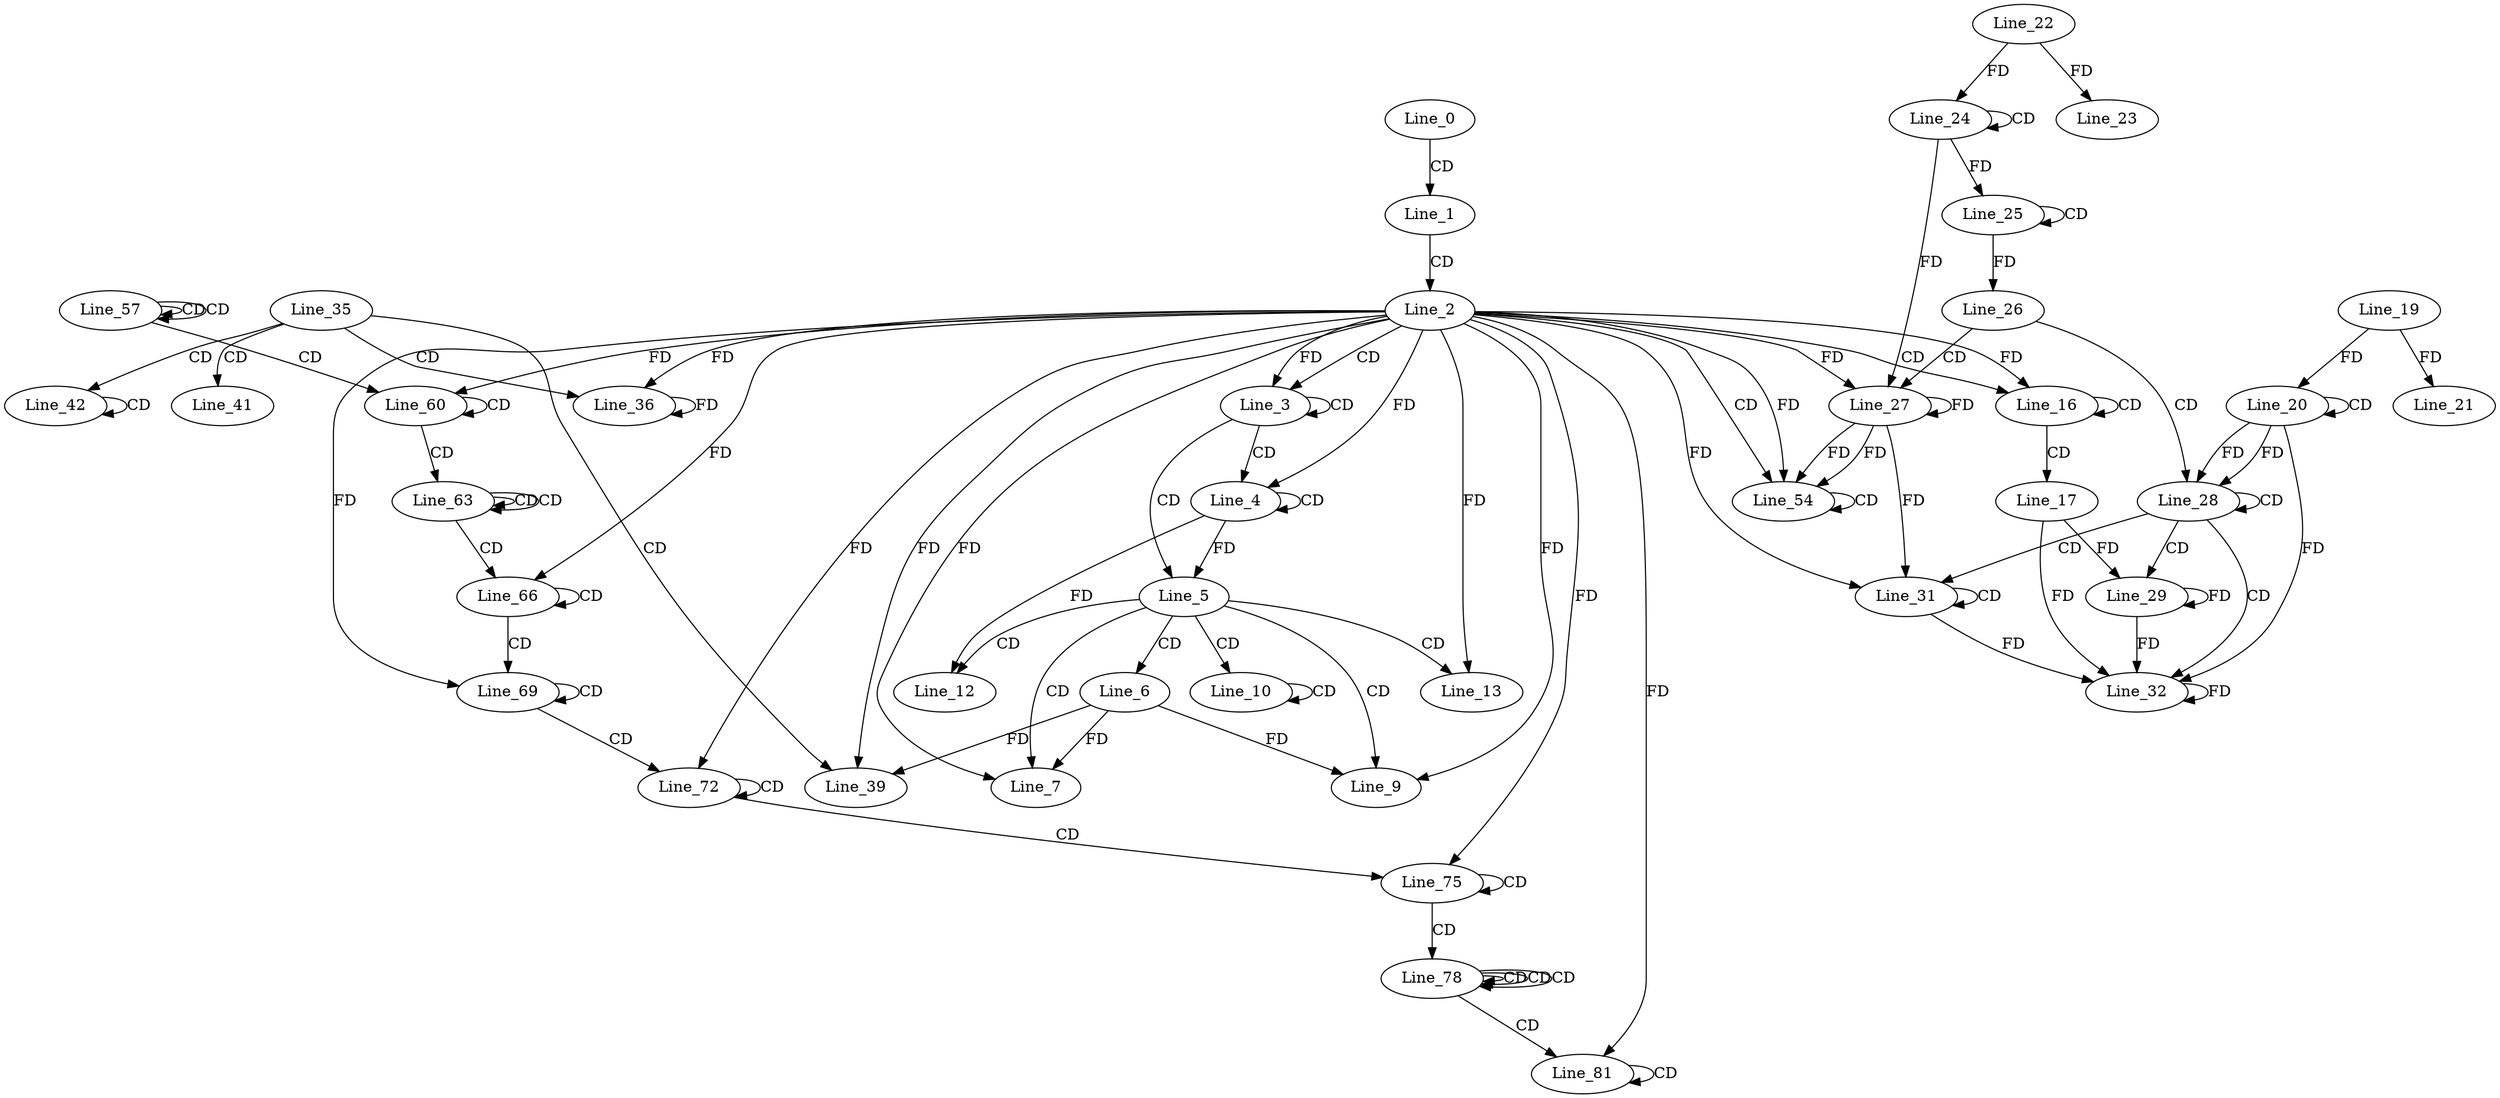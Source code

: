 digraph G {
  Line_0;
  Line_1;
  Line_2;
  Line_3;
  Line_3;
  Line_4;
  Line_4;
  Line_5;
  Line_6;
  Line_7;
  Line_7;
  Line_9;
  Line_9;
  Line_10;
  Line_10;
  Line_12;
  Line_12;
  Line_13;
  Line_16;
  Line_16;
  Line_17;
  Line_20;
  Line_20;
  Line_19;
  Line_21;
  Line_21;
  Line_22;
  Line_23;
  Line_24;
  Line_24;
  Line_25;
  Line_25;
  Line_26;
  Line_27;
  Line_27;
  Line_28;
  Line_28;
  Line_29;
  Line_31;
  Line_31;
  Line_31;
  Line_32;
  Line_32;
  Line_35;
  Line_36;
  Line_39;
  Line_39;
  Line_41;
  Line_41;
  Line_42;
  Line_42;
  Line_54;
  Line_54;
  Line_57;
  Line_57;
  Line_57;
  Line_57;
  Line_57;
  Line_60;
  Line_60;
  Line_60;
  Line_63;
  Line_63;
  Line_63;
  Line_63;
  Line_63;
  Line_66;
  Line_66;
  Line_66;
  Line_69;
  Line_69;
  Line_69;
  Line_69;
  Line_72;
  Line_72;
  Line_72;
  Line_72;
  Line_75;
  Line_75;
  Line_75;
  Line_75;
  Line_78;
  Line_78;
  Line_78;
  Line_78;
  Line_78;
  Line_78;
  Line_78;
  Line_81;
  Line_81;
  Line_81;
  Line_0 -> Line_1 [ label="CD" ];
  Line_1 -> Line_2 [ label="CD" ];
  Line_2 -> Line_3 [ label="CD" ];
  Line_3 -> Line_3 [ label="CD" ];
  Line_2 -> Line_3 [ label="FD" ];
  Line_3 -> Line_4 [ label="CD" ];
  Line_4 -> Line_4 [ label="CD" ];
  Line_2 -> Line_4 [ label="FD" ];
  Line_3 -> Line_5 [ label="CD" ];
  Line_4 -> Line_5 [ label="FD" ];
  Line_5 -> Line_6 [ label="CD" ];
  Line_5 -> Line_7 [ label="CD" ];
  Line_6 -> Line_7 [ label="FD" ];
  Line_2 -> Line_7 [ label="FD" ];
  Line_5 -> Line_9 [ label="CD" ];
  Line_2 -> Line_9 [ label="FD" ];
  Line_6 -> Line_9 [ label="FD" ];
  Line_5 -> Line_10 [ label="CD" ];
  Line_10 -> Line_10 [ label="CD" ];
  Line_5 -> Line_12 [ label="CD" ];
  Line_4 -> Line_12 [ label="FD" ];
  Line_5 -> Line_13 [ label="CD" ];
  Line_2 -> Line_13 [ label="FD" ];
  Line_2 -> Line_16 [ label="CD" ];
  Line_16 -> Line_16 [ label="CD" ];
  Line_2 -> Line_16 [ label="FD" ];
  Line_16 -> Line_17 [ label="CD" ];
  Line_20 -> Line_20 [ label="CD" ];
  Line_19 -> Line_20 [ label="FD" ];
  Line_19 -> Line_21 [ label="FD" ];
  Line_22 -> Line_23 [ label="FD" ];
  Line_24 -> Line_24 [ label="CD" ];
  Line_22 -> Line_24 [ label="FD" ];
  Line_25 -> Line_25 [ label="CD" ];
  Line_24 -> Line_25 [ label="FD" ];
  Line_25 -> Line_26 [ label="FD" ];
  Line_26 -> Line_27 [ label="CD" ];
  Line_2 -> Line_27 [ label="FD" ];
  Line_27 -> Line_27 [ label="FD" ];
  Line_24 -> Line_27 [ label="FD" ];
  Line_26 -> Line_28 [ label="CD" ];
  Line_20 -> Line_28 [ label="FD" ];
  Line_28 -> Line_28 [ label="CD" ];
  Line_20 -> Line_28 [ label="FD" ];
  Line_28 -> Line_29 [ label="CD" ];
  Line_17 -> Line_29 [ label="FD" ];
  Line_29 -> Line_29 [ label="FD" ];
  Line_28 -> Line_31 [ label="CD" ];
  Line_31 -> Line_31 [ label="CD" ];
  Line_2 -> Line_31 [ label="FD" ];
  Line_27 -> Line_31 [ label="FD" ];
  Line_28 -> Line_32 [ label="CD" ];
  Line_17 -> Line_32 [ label="FD" ];
  Line_29 -> Line_32 [ label="FD" ];
  Line_32 -> Line_32 [ label="FD" ];
  Line_20 -> Line_32 [ label="FD" ];
  Line_31 -> Line_32 [ label="FD" ];
  Line_35 -> Line_36 [ label="CD" ];
  Line_2 -> Line_36 [ label="FD" ];
  Line_36 -> Line_36 [ label="FD" ];
  Line_35 -> Line_39 [ label="CD" ];
  Line_6 -> Line_39 [ label="FD" ];
  Line_2 -> Line_39 [ label="FD" ];
  Line_35 -> Line_41 [ label="CD" ];
  Line_35 -> Line_42 [ label="CD" ];
  Line_42 -> Line_42 [ label="CD" ];
  Line_2 -> Line_54 [ label="CD" ];
  Line_27 -> Line_54 [ label="FD" ];
  Line_54 -> Line_54 [ label="CD" ];
  Line_2 -> Line_54 [ label="FD" ];
  Line_27 -> Line_54 [ label="FD" ];
  Line_57 -> Line_57 [ label="CD" ];
  Line_57 -> Line_57 [ label="CD" ];
  Line_57 -> Line_60 [ label="CD" ];
  Line_60 -> Line_60 [ label="CD" ];
  Line_2 -> Line_60 [ label="FD" ];
  Line_60 -> Line_63 [ label="CD" ];
  Line_63 -> Line_63 [ label="CD" ];
  Line_63 -> Line_63 [ label="CD" ];
  Line_63 -> Line_66 [ label="CD" ];
  Line_66 -> Line_66 [ label="CD" ];
  Line_2 -> Line_66 [ label="FD" ];
  Line_66 -> Line_69 [ label="CD" ];
  Line_2 -> Line_69 [ label="FD" ];
  Line_69 -> Line_69 [ label="CD" ];
  Line_69 -> Line_72 [ label="CD" ];
  Line_2 -> Line_72 [ label="FD" ];
  Line_72 -> Line_72 [ label="CD" ];
  Line_72 -> Line_75 [ label="CD" ];
  Line_2 -> Line_75 [ label="FD" ];
  Line_75 -> Line_75 [ label="CD" ];
  Line_75 -> Line_78 [ label="CD" ];
  Line_78 -> Line_78 [ label="CD" ];
  Line_78 -> Line_78 [ label="CD" ];
  Line_78 -> Line_78 [ label="CD" ];
  Line_78 -> Line_81 [ label="CD" ];
  Line_81 -> Line_81 [ label="CD" ];
  Line_2 -> Line_81 [ label="FD" ];
}
